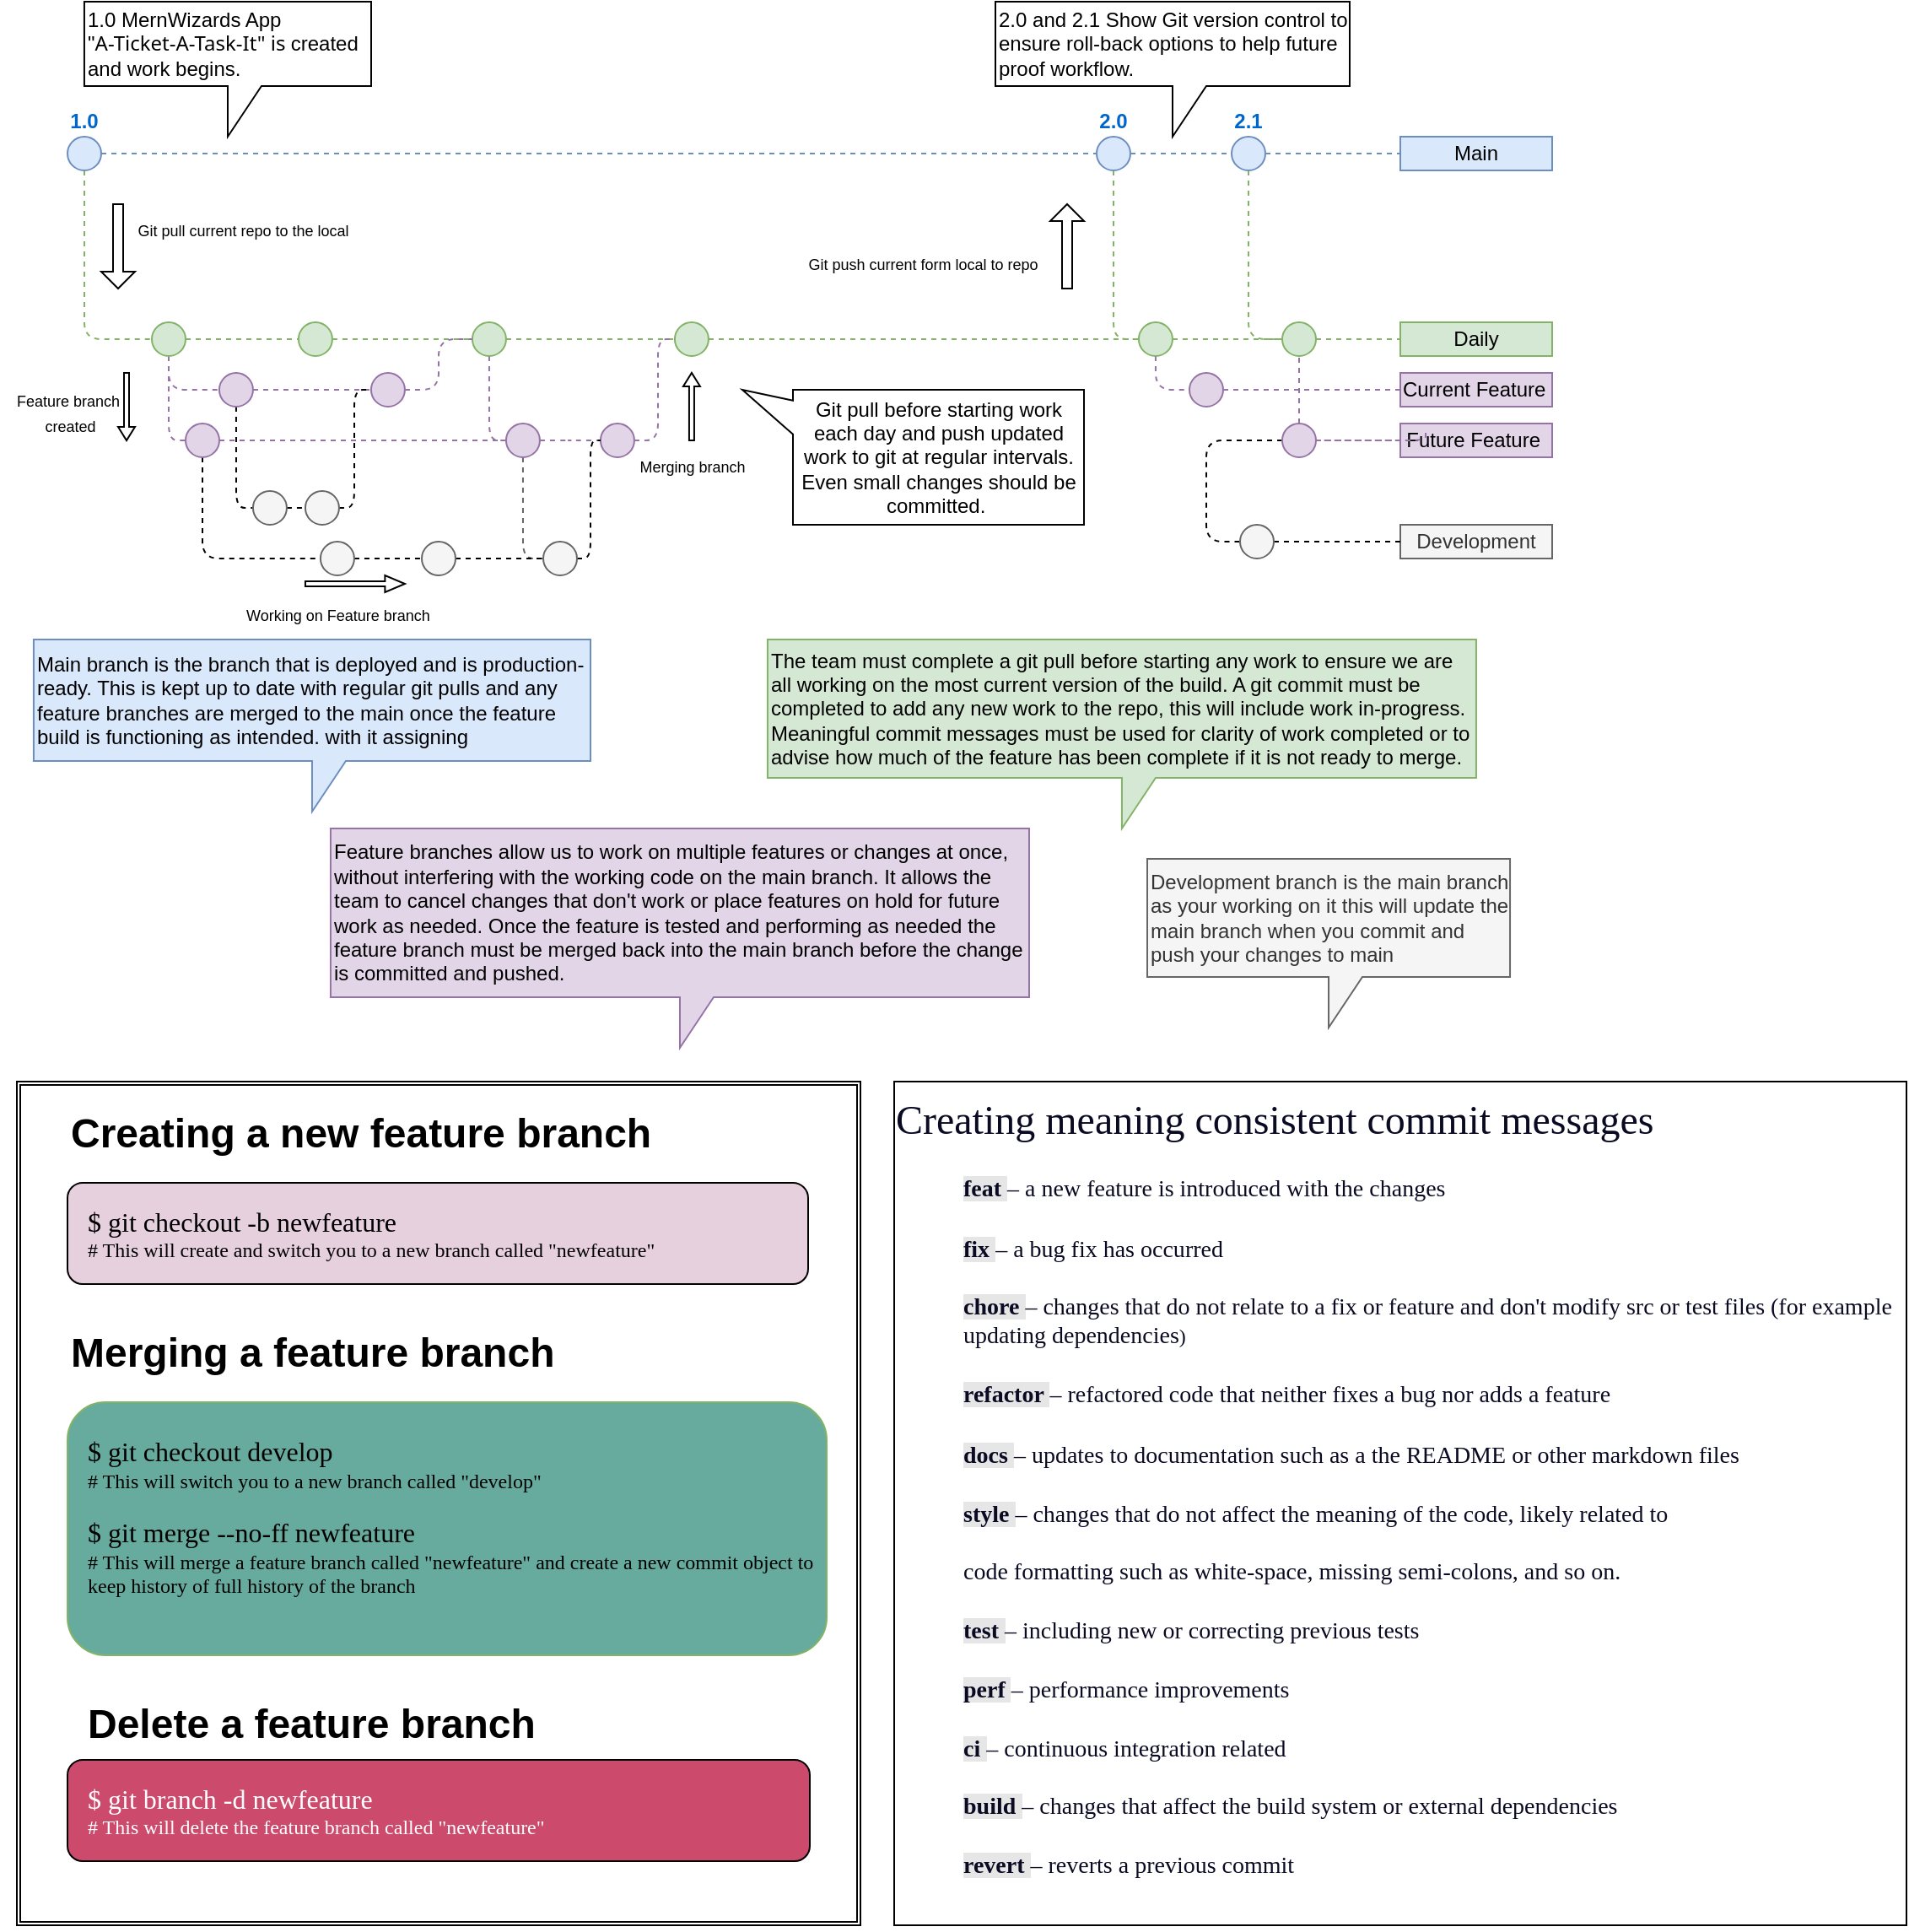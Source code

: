 <mxfile version="26.0.14">
  <diagram id="yPxyJZ8AM_hMuL3Unpa9" name="gitflow">
    <mxGraphModel dx="2493" dy="1365" grid="1" gridSize="10" guides="1" tooltips="1" connect="1" arrows="1" fold="1" page="0" pageScale="1" pageWidth="850" pageHeight="1100" math="0" shadow="0">
      <root>
        <mxCell id="0" />
        <mxCell id="1" parent="0" />
        <mxCell id="3" value="" style="endArrow=none;dashed=1;html=1;fillColor=#dae8fc;strokeColor=#6c8ebf;" parent="1" source="12" target="7" edge="1">
          <mxGeometry width="50" height="50" relative="1" as="geometry">
            <mxPoint x="40" y="70" as="sourcePoint" />
            <mxPoint x="720" y="70" as="targetPoint" />
          </mxGeometry>
        </mxCell>
        <mxCell id="22" style="edgeStyle=orthogonalEdgeStyle;rounded=1;orthogonalLoop=1;jettySize=auto;html=1;dashed=1;endArrow=none;endFill=0;fillColor=#d5e8d4;strokeColor=#82b366;" parent="1" source="4" target="21" edge="1">
          <mxGeometry relative="1" as="geometry">
            <Array as="points">
              <mxPoint x="40" y="180" />
            </Array>
          </mxGeometry>
        </mxCell>
        <mxCell id="4" value="1.0" style="ellipse;whiteSpace=wrap;html=1;aspect=fixed;fillColor=#dae8fc;strokeColor=#6c8ebf;fontStyle=1;labelPosition=center;verticalLabelPosition=top;align=center;verticalAlign=bottom;fontColor=#0066CC;" parent="1" vertex="1">
          <mxGeometry x="30" y="60" width="20" height="20" as="geometry" />
        </mxCell>
        <mxCell id="7" value="Main" style="text;html=1;strokeColor=#6c8ebf;fillColor=#dae8fc;align=center;verticalAlign=middle;whiteSpace=wrap;rounded=0;" parent="1" vertex="1">
          <mxGeometry x="820" y="60" width="90" height="20" as="geometry" />
        </mxCell>
        <mxCell id="93" style="edgeStyle=orthogonalEdgeStyle;rounded=1;orthogonalLoop=1;jettySize=auto;html=1;dashed=1;endArrow=none;endFill=0;fontSize=12;fontColor=#FFB570;fillColor=#d5e8d4;strokeColor=#82b366;entryX=0;entryY=0.5;entryDx=0;entryDy=0;exitX=0.5;exitY=1;exitDx=0;exitDy=0;" parent="1" source="12" target="78" edge="1">
          <mxGeometry relative="1" as="geometry">
            <Array as="points">
              <mxPoint x="730" y="180" />
            </Array>
          </mxGeometry>
        </mxCell>
        <mxCell id="12" value="2.1" style="ellipse;whiteSpace=wrap;html=1;aspect=fixed;fillColor=#dae8fc;strokeColor=#6c8ebf;fontStyle=1;labelPosition=center;verticalLabelPosition=top;align=center;verticalAlign=bottom;fontColor=#0066CC;" parent="1" vertex="1">
          <mxGeometry x="720" y="60" width="20" height="20" as="geometry" />
        </mxCell>
        <mxCell id="13" value="" style="endArrow=none;dashed=1;html=1;fillColor=#dae8fc;strokeColor=#6c8ebf;" parent="1" source="6" target="12" edge="1">
          <mxGeometry width="50" height="50" relative="1" as="geometry">
            <mxPoint x="50" y="70" as="sourcePoint" />
            <mxPoint x="700" y="70" as="targetPoint" />
          </mxGeometry>
        </mxCell>
        <mxCell id="23" style="edgeStyle=orthogonalEdgeStyle;rounded=1;orthogonalLoop=1;jettySize=auto;html=1;dashed=1;endArrow=none;endFill=0;fillColor=#d5e8d4;strokeColor=#82b366;" parent="1" source="78" target="24" edge="1">
          <mxGeometry relative="1" as="geometry">
            <mxPoint x="700" y="180" as="targetPoint" />
          </mxGeometry>
        </mxCell>
        <mxCell id="73" style="edgeStyle=orthogonalEdgeStyle;rounded=1;orthogonalLoop=1;jettySize=auto;html=1;dashed=1;endArrow=none;endFill=0;fontSize=10;fontColor=#FFB570;fillColor=#e1d5e7;strokeColor=#9673a6;" parent="1" source="21" target="51" edge="1">
          <mxGeometry relative="1" as="geometry">
            <Array as="points">
              <mxPoint x="90" y="190" />
            </Array>
          </mxGeometry>
        </mxCell>
        <mxCell id="172" style="edgeStyle=orthogonalEdgeStyle;rounded=1;orthogonalLoop=1;jettySize=auto;html=1;dashed=1;endArrow=none;endFill=0;fontSize=12;fontColor=#FFB570;fillColor=#e1d5e7;strokeColor=#9673a6;" parent="1" source="21" target="63" edge="1">
          <mxGeometry relative="1" as="geometry">
            <Array as="points">
              <mxPoint x="90" y="240" />
            </Array>
          </mxGeometry>
        </mxCell>
        <mxCell id="21" value="" style="ellipse;whiteSpace=wrap;html=1;aspect=fixed;fillColor=#d5e8d4;strokeColor=#82b366;" parent="1" vertex="1">
          <mxGeometry x="80" y="170" width="20" height="20" as="geometry" />
        </mxCell>
        <mxCell id="24" value="Daily" style="text;html=1;strokeColor=#82b366;fillColor=#d5e8d4;align=center;verticalAlign=middle;whiteSpace=wrap;rounded=0;" parent="1" vertex="1">
          <mxGeometry x="820" y="170" width="90" height="20" as="geometry" />
        </mxCell>
        <mxCell id="25" value="" style="ellipse;whiteSpace=wrap;html=1;aspect=fixed;fillColor=#d5e8d4;strokeColor=#82b366;" parent="1" vertex="1">
          <mxGeometry x="166.97" y="170" width="20" height="20" as="geometry" />
        </mxCell>
        <mxCell id="26" style="edgeStyle=orthogonalEdgeStyle;rounded=1;orthogonalLoop=1;jettySize=auto;html=1;dashed=1;endArrow=none;endFill=0;fillColor=#d5e8d4;strokeColor=#82b366;" parent="1" source="21" target="25" edge="1">
          <mxGeometry relative="1" as="geometry">
            <mxPoint x="680" y="180" as="targetPoint" />
            <mxPoint x="110" y="180" as="sourcePoint" />
          </mxGeometry>
        </mxCell>
        <mxCell id="114" style="edgeStyle=orthogonalEdgeStyle;rounded=1;orthogonalLoop=1;jettySize=auto;html=1;dashed=1;endArrow=none;endFill=0;fontSize=12;fontColor=#FFB570;fillColor=#e1d5e7;strokeColor=#9673a6;entryX=0;entryY=0.5;entryDx=0;entryDy=0;" parent="1" source="27" target="65" edge="1">
          <mxGeometry relative="1" as="geometry">
            <Array as="points">
              <mxPoint x="280" y="240" />
            </Array>
          </mxGeometry>
        </mxCell>
        <mxCell id="27" value="" style="ellipse;whiteSpace=wrap;html=1;aspect=fixed;fillColor=#d5e8d4;strokeColor=#82b366;" parent="1" vertex="1">
          <mxGeometry x="269.97" y="170" width="20" height="20" as="geometry" />
        </mxCell>
        <mxCell id="28" style="edgeStyle=orthogonalEdgeStyle;rounded=1;orthogonalLoop=1;jettySize=auto;html=1;dashed=1;endArrow=none;endFill=0;fillColor=#d5e8d4;strokeColor=#82b366;" parent="1" source="25" target="27" edge="1">
          <mxGeometry relative="1" as="geometry">
            <mxPoint x="680" y="180" as="targetPoint" />
            <mxPoint x="240" y="180" as="sourcePoint" />
          </mxGeometry>
        </mxCell>
        <mxCell id="29" value="" style="ellipse;whiteSpace=wrap;html=1;aspect=fixed;fillColor=#d5e8d4;strokeColor=#82b366;" parent="1" vertex="1">
          <mxGeometry x="389.97" y="170" width="20" height="20" as="geometry" />
        </mxCell>
        <mxCell id="30" style="edgeStyle=orthogonalEdgeStyle;rounded=1;orthogonalLoop=1;jettySize=auto;html=1;dashed=1;endArrow=none;endFill=0;fillColor=#d5e8d4;strokeColor=#82b366;" parent="1" source="27" target="29" edge="1">
          <mxGeometry relative="1" as="geometry">
            <mxPoint x="680" y="180" as="targetPoint" />
            <mxPoint x="370" y="180" as="sourcePoint" />
          </mxGeometry>
        </mxCell>
        <mxCell id="177" style="edgeStyle=orthogonalEdgeStyle;rounded=1;orthogonalLoop=1;jettySize=auto;html=1;entryX=0;entryY=0.5;entryDx=0;entryDy=0;dashed=1;fillColor=#d5e8d4;strokeColor=#82b366;endArrow=none;endFill=0;" parent="1" source="6" target="92" edge="1">
          <mxGeometry relative="1" as="geometry">
            <Array as="points">
              <mxPoint x="650" y="180" />
            </Array>
          </mxGeometry>
        </mxCell>
        <mxCell id="6" value="2.0" style="ellipse;whiteSpace=wrap;html=1;aspect=fixed;fillColor=#dae8fc;strokeColor=#6c8ebf;fontStyle=1;labelPosition=center;verticalLabelPosition=top;align=center;verticalAlign=bottom;fontColor=#0066CC;" parent="1" vertex="1">
          <mxGeometry x="640" y="60" width="20" height="20" as="geometry" />
        </mxCell>
        <mxCell id="35" value="" style="endArrow=none;dashed=1;html=1;fillColor=#dae8fc;strokeColor=#6c8ebf;" parent="1" source="4" target="6" edge="1">
          <mxGeometry width="50" height="50" relative="1" as="geometry">
            <mxPoint x="50.0" y="70" as="sourcePoint" />
            <mxPoint x="690" y="70" as="targetPoint" />
            <Array as="points" />
          </mxGeometry>
        </mxCell>
        <mxCell id="74" style="edgeStyle=orthogonalEdgeStyle;rounded=1;orthogonalLoop=1;jettySize=auto;html=1;dashed=1;endArrow=none;endFill=0;fontSize=10;fontColor=#FFB570;fillColor=#e1d5e7;strokeColor=#9673a6;" parent="1" source="51" target="52" edge="1">
          <mxGeometry relative="1" as="geometry" />
        </mxCell>
        <mxCell id="147" style="edgeStyle=orthogonalEdgeStyle;rounded=1;orthogonalLoop=1;jettySize=auto;html=1;dashed=1;endArrow=none;endFill=0;fontSize=12;fontColor=#FFB570;jumpStyle=arc;jumpSize=6;" parent="1" source="51" target="69" edge="1">
          <mxGeometry relative="1" as="geometry">
            <Array as="points">
              <mxPoint x="130" y="280" />
            </Array>
          </mxGeometry>
        </mxCell>
        <mxCell id="76" style="edgeStyle=orthogonalEdgeStyle;rounded=1;orthogonalLoop=1;jettySize=auto;html=1;dashed=1;endArrow=none;endFill=0;fontSize=10;fontColor=#FFB570;fillColor=#e1d5e7;strokeColor=#9673a6;entryX=0;entryY=0.5;entryDx=0;entryDy=0;" parent="1" source="52" target="27" edge="1">
          <mxGeometry relative="1" as="geometry">
            <Array as="points">
              <mxPoint x="250" y="210" />
              <mxPoint x="250" y="180" />
            </Array>
          </mxGeometry>
        </mxCell>
        <mxCell id="52" value="" style="ellipse;whiteSpace=wrap;html=1;aspect=fixed;fontSize=10;fillColor=#e1d5e7;strokeColor=#9673a6;" parent="1" vertex="1">
          <mxGeometry x="209.97" y="200" width="20" height="20" as="geometry" />
        </mxCell>
        <mxCell id="152" style="edgeStyle=orthogonalEdgeStyle;rounded=1;orthogonalLoop=1;jettySize=auto;html=1;dashed=1;endArrow=none;endFill=0;fontSize=12;fontColor=#FFB570;" parent="1" source="63" target="89" edge="1">
          <mxGeometry relative="1" as="geometry">
            <Array as="points">
              <mxPoint x="110" y="310" />
            </Array>
          </mxGeometry>
        </mxCell>
        <mxCell id="63" value="" style="ellipse;whiteSpace=wrap;html=1;aspect=fixed;fontSize=10;fillColor=#e1d5e7;strokeColor=#9673a6;" parent="1" vertex="1">
          <mxGeometry x="100" y="230" width="20" height="20" as="geometry" />
        </mxCell>
        <mxCell id="99" style="edgeStyle=orthogonalEdgeStyle;rounded=1;orthogonalLoop=1;jettySize=auto;html=1;dashed=1;endArrow=none;endFill=0;fontSize=12;fontColor=#FFB570;fillColor=#e1d5e7;strokeColor=#9673a6;" parent="1" source="65" target="71" edge="1">
          <mxGeometry relative="1" as="geometry" />
        </mxCell>
        <mxCell id="156" style="edgeStyle=orthogonalEdgeStyle;rounded=1;orthogonalLoop=1;jettySize=auto;html=1;dashed=1;endArrow=none;endFill=0;fontSize=12;fontColor=#FFB570;fillColor=#f5f5f5;strokeColor=#666666;" parent="1" source="65" target="91" edge="1">
          <mxGeometry relative="1" as="geometry">
            <Array as="points">
              <mxPoint x="300" y="310" />
            </Array>
          </mxGeometry>
        </mxCell>
        <mxCell id="65" value="" style="ellipse;whiteSpace=wrap;html=1;aspect=fixed;fontSize=10;fillColor=#e1d5e7;strokeColor=#9673a6;" parent="1" vertex="1">
          <mxGeometry x="289.97" y="230" width="20" height="20" as="geometry" />
        </mxCell>
        <mxCell id="118" style="edgeStyle=orthogonalEdgeStyle;rounded=1;orthogonalLoop=1;jettySize=auto;html=1;exitX=1;exitY=0.5;exitDx=0;exitDy=0;entryX=0;entryY=0.5;entryDx=0;entryDy=0;dashed=1;endArrow=none;endFill=0;fontSize=12;fontColor=#FFB570;" parent="1" source="69" target="88" edge="1">
          <mxGeometry relative="1" as="geometry" />
        </mxCell>
        <mxCell id="69" value="" style="ellipse;whiteSpace=wrap;html=1;aspect=fixed;fontSize=10;fontColor=#333333;fillColor=#f5f5f5;strokeColor=#666666;" parent="1" vertex="1">
          <mxGeometry x="139.97" y="270" width="20" height="20" as="geometry" />
        </mxCell>
        <mxCell id="100" style="edgeStyle=orthogonalEdgeStyle;rounded=1;orthogonalLoop=1;jettySize=auto;html=1;dashed=1;endArrow=none;endFill=0;fontSize=12;fontColor=#FFB570;fillColor=#e1d5e7;strokeColor=#9673a6;entryX=0;entryY=0.5;entryDx=0;entryDy=0;" parent="1" source="71" target="29" edge="1">
          <mxGeometry relative="1" as="geometry">
            <mxPoint x="400" y="190" as="targetPoint" />
            <Array as="points">
              <mxPoint x="380" y="240" />
              <mxPoint x="380" y="180" />
            </Array>
          </mxGeometry>
        </mxCell>
        <mxCell id="71" value="" style="ellipse;whiteSpace=wrap;html=1;aspect=fixed;fontSize=10;fillColor=#e1d5e7;strokeColor=#9673a6;" parent="1" vertex="1">
          <mxGeometry x="345.97" y="230" width="20" height="20" as="geometry" />
        </mxCell>
        <mxCell id="82" style="edgeStyle=orthogonalEdgeStyle;rounded=1;orthogonalLoop=1;jettySize=auto;html=1;dashed=1;endArrow=none;endFill=0;fillColor=#d5e8d4;strokeColor=#82b366;" parent="1" source="29" target="92" edge="1">
          <mxGeometry relative="1" as="geometry">
            <mxPoint x="500" y="160" as="targetPoint" />
            <mxPoint x="460" y="160" as="sourcePoint" />
          </mxGeometry>
        </mxCell>
        <mxCell id="85" value="Current Feature&amp;nbsp;" style="text;html=1;strokeColor=#9673a6;fillColor=#e1d5e7;align=center;verticalAlign=middle;rounded=0;" parent="1" vertex="1">
          <mxGeometry x="820" y="200" width="90" height="20" as="geometry" />
        </mxCell>
        <mxCell id="86" value="Future Feature&amp;nbsp;" style="text;html=1;strokeColor=#9673a6;fillColor=#e1d5e7;align=center;verticalAlign=middle;whiteSpace=wrap;rounded=0;" parent="1" vertex="1">
          <mxGeometry x="820" y="230" width="90" height="20" as="geometry" />
        </mxCell>
        <mxCell id="151" style="edgeStyle=orthogonalEdgeStyle;rounded=1;orthogonalLoop=1;jettySize=auto;html=1;dashed=1;endArrow=none;endFill=0;fontSize=12;fontColor=#FFB570;jumpStyle=arc;entryX=0;entryY=0.5;entryDx=0;entryDy=0;" parent="1" source="88" target="52" edge="1">
          <mxGeometry relative="1" as="geometry">
            <Array as="points">
              <mxPoint x="200" y="280" />
              <mxPoint x="200" y="210" />
            </Array>
          </mxGeometry>
        </mxCell>
        <mxCell id="88" value="" style="ellipse;whiteSpace=wrap;html=1;aspect=fixed;fontSize=10;fontColor=#333333;fillColor=#f5f5f5;strokeColor=#666666;" parent="1" vertex="1">
          <mxGeometry x="170.97" y="270" width="20" height="20" as="geometry" />
        </mxCell>
        <mxCell id="153" style="edgeStyle=orthogonalEdgeStyle;rounded=1;orthogonalLoop=1;jettySize=auto;html=1;dashed=1;endArrow=none;endFill=0;fontSize=12;fontColor=#FFB570;" parent="1" source="89" target="90" edge="1">
          <mxGeometry relative="1" as="geometry" />
        </mxCell>
        <mxCell id="89" value="" style="ellipse;whiteSpace=wrap;html=1;aspect=fixed;fontSize=10;fontColor=#333333;fillColor=#f5f5f5;strokeColor=#666666;" parent="1" vertex="1">
          <mxGeometry x="179.97" y="300" width="20" height="20" as="geometry" />
        </mxCell>
        <mxCell id="154" style="edgeStyle=orthogonalEdgeStyle;rounded=1;orthogonalLoop=1;jettySize=auto;html=1;dashed=1;endArrow=none;endFill=0;fontSize=12;fontColor=#FFB570;" parent="1" source="90" target="91" edge="1">
          <mxGeometry relative="1" as="geometry" />
        </mxCell>
        <mxCell id="90" value="" style="ellipse;whiteSpace=wrap;html=1;aspect=fixed;fontSize=10;fontColor=#333333;fillColor=#f5f5f5;strokeColor=#666666;" parent="1" vertex="1">
          <mxGeometry x="240.0" y="300" width="20" height="20" as="geometry" />
        </mxCell>
        <mxCell id="157" style="edgeStyle=orthogonalEdgeStyle;rounded=1;orthogonalLoop=1;jettySize=auto;html=1;dashed=1;endArrow=none;endFill=0;fontSize=12;fontColor=#FFB570;entryX=0;entryY=0.5;entryDx=0;entryDy=0;" parent="1" source="91" target="71" edge="1">
          <mxGeometry relative="1" as="geometry">
            <Array as="points">
              <mxPoint x="340" y="310" />
              <mxPoint x="340" y="240" />
            </Array>
          </mxGeometry>
        </mxCell>
        <mxCell id="91" value="" style="ellipse;whiteSpace=wrap;html=1;aspect=fixed;fontSize=10;fontColor=#333333;fillColor=#f5f5f5;strokeColor=#666666;" parent="1" vertex="1">
          <mxGeometry x="312" y="300" width="20" height="20" as="geometry" />
        </mxCell>
        <mxCell id="102" value="Development" style="text;html=1;strokeColor=#666666;fillColor=#f5f5f5;align=center;verticalAlign=middle;whiteSpace=wrap;rounded=0;fontColor=#333333;" parent="1" vertex="1">
          <mxGeometry x="820" y="290" width="90" height="20" as="geometry" />
        </mxCell>
        <mxCell id="166" style="edgeStyle=orthogonalEdgeStyle;rounded=1;orthogonalLoop=1;jettySize=auto;html=1;dashed=1;endArrow=none;endFill=0;fontSize=12;fontColor=#FFB570;fillColor=#e1d5e7;strokeColor=#9673a6;" parent="1" source="92" target="165" edge="1">
          <mxGeometry relative="1" as="geometry">
            <Array as="points">
              <mxPoint x="675" y="210" />
            </Array>
          </mxGeometry>
        </mxCell>
        <mxCell id="169" style="edgeStyle=orthogonalEdgeStyle;rounded=1;orthogonalLoop=1;jettySize=auto;html=1;dashed=1;endArrow=none;endFill=0;fontSize=12;fontColor=#FFB570;fillColor=#e1d5e7;strokeColor=#9673a6;" parent="1" edge="1">
          <mxGeometry relative="1" as="geometry">
            <Array as="points">
              <mxPoint x="760" y="240" />
              <mxPoint x="835" y="240" />
            </Array>
            <mxPoint x="760.0" y="185" as="sourcePoint" />
            <mxPoint x="835.03" y="235" as="targetPoint" />
          </mxGeometry>
        </mxCell>
        <mxCell id="92" value="" style="ellipse;whiteSpace=wrap;html=1;aspect=fixed;fontSize=10;fillColor=#d5e8d4;strokeColor=#82b366;" parent="1" vertex="1">
          <mxGeometry x="664.97" y="170" width="20" height="20" as="geometry" />
        </mxCell>
        <mxCell id="116" style="edgeStyle=orthogonalEdgeStyle;rounded=1;orthogonalLoop=1;jettySize=auto;html=1;dashed=1;endArrow=none;endFill=0;fontSize=12;fontColor=#FFB570;fillColor=#e1d5e7;strokeColor=#9673a6;" parent="1" source="63" target="65" edge="1">
          <mxGeometry relative="1" as="geometry">
            <mxPoint x="159.97" y="260" as="sourcePoint" />
            <mxPoint x="209.97" y="260" as="targetPoint" />
          </mxGeometry>
        </mxCell>
        <mxCell id="78" value="" style="ellipse;whiteSpace=wrap;html=1;aspect=fixed;fontSize=12;fillColor=#d5e8d4;strokeColor=#82b366;" parent="1" vertex="1">
          <mxGeometry x="750" y="170" width="20" height="20" as="geometry" />
        </mxCell>
        <mxCell id="146" style="edgeStyle=orthogonalEdgeStyle;rounded=1;orthogonalLoop=1;jettySize=auto;html=1;dashed=1;endArrow=none;endFill=0;fillColor=#d5e8d4;strokeColor=#82b366;" parent="1" source="92" target="78" edge="1">
          <mxGeometry relative="1" as="geometry">
            <mxPoint x="760" y="160" as="targetPoint" />
            <mxPoint x="670" y="160" as="sourcePoint" />
            <Array as="points" />
          </mxGeometry>
        </mxCell>
        <mxCell id="167" style="edgeStyle=orthogonalEdgeStyle;rounded=1;orthogonalLoop=1;jettySize=auto;html=1;dashed=1;endArrow=none;endFill=0;fontSize=12;fontColor=#FFB570;fillColor=#e1d5e7;strokeColor=#9673a6;" parent="1" source="165" target="85" edge="1">
          <mxGeometry relative="1" as="geometry" />
        </mxCell>
        <mxCell id="165" value="" style="ellipse;whiteSpace=wrap;html=1;aspect=fixed;fontSize=12;fillColor=#e1d5e7;strokeColor=#9673a6;" parent="1" vertex="1">
          <mxGeometry x="695" y="200" width="20" height="20" as="geometry" />
        </mxCell>
        <mxCell id="170" style="edgeStyle=orthogonalEdgeStyle;rounded=1;orthogonalLoop=1;jettySize=auto;html=1;dashed=1;endArrow=none;endFill=0;fontSize=12;fontColor=#FFB570;fillColor=#e1d5e7;strokeColor=#9673a6;" parent="1" source="168" target="86" edge="1">
          <mxGeometry relative="1" as="geometry" />
        </mxCell>
        <mxCell id="174" style="edgeStyle=orthogonalEdgeStyle;rounded=1;orthogonalLoop=1;jettySize=auto;html=1;endArrow=none;endFill=0;dashed=1;" parent="1" source="168" target="173" edge="1">
          <mxGeometry relative="1" as="geometry">
            <Array as="points">
              <mxPoint x="705" y="300" />
            </Array>
          </mxGeometry>
        </mxCell>
        <mxCell id="168" value="" style="ellipse;whiteSpace=wrap;html=1;aspect=fixed;fontSize=12;fillColor=#e1d5e7;strokeColor=#9673a6;" parent="1" vertex="1">
          <mxGeometry x="750" y="230" width="20" height="20" as="geometry" />
        </mxCell>
        <mxCell id="51" value="" style="ellipse;whiteSpace=wrap;html=1;aspect=fixed;fontSize=10;fillColor=#e1d5e7;strokeColor=#9673a6;" parent="1" vertex="1">
          <mxGeometry x="119.97" y="200" width="20" height="20" as="geometry" />
        </mxCell>
        <mxCell id="175" style="edgeStyle=orthogonalEdgeStyle;rounded=1;orthogonalLoop=1;jettySize=auto;html=1;dashed=1;endArrow=none;endFill=0;" parent="1" source="173" target="102" edge="1">
          <mxGeometry relative="1" as="geometry" />
        </mxCell>
        <mxCell id="173" value="" style="ellipse;whiteSpace=wrap;html=1;aspect=fixed;fontSize=10;fontColor=#333333;fillColor=#f5f5f5;strokeColor=#666666;" parent="1" vertex="1">
          <mxGeometry x="725" y="290" width="20" height="20" as="geometry" />
        </mxCell>
        <mxCell id="HYkzzXsn--JDrpV8zATS-177" value="Main branch is the branch that is deployed and is production-ready. This is kept up to date with regular git pulls and any feature branches are merged to the main once the feature build is functioning as intended. with it assigning&amp;nbsp;" style="shape=callout;whiteSpace=wrap;html=1;perimeter=calloutPerimeter;fillColor=#dae8fc;strokeColor=#6c8ebf;align=left;" parent="1" vertex="1">
          <mxGeometry x="9.97" y="358" width="330.03" height="102" as="geometry" />
        </mxCell>
        <mxCell id="HYkzzXsn--JDrpV8zATS-178" value="Development branch is the main branch as your working on it this will update the main branch when you commit and push your changes to main" style="shape=callout;whiteSpace=wrap;html=1;perimeter=calloutPerimeter;fillColor=#f5f5f5;fontColor=#333333;strokeColor=#666666;align=left;" parent="1" vertex="1">
          <mxGeometry x="670" y="488" width="215.03" height="100" as="geometry" />
        </mxCell>
        <mxCell id="HYkzzXsn--JDrpV8zATS-179" value="Feature branches allow us to work on multiple features or changes at once, without interfering with the working code on the main branch. It allows the team to cancel changes that don&#39;t work or place features on hold for future work as needed. Once the feature is tested and performing as needed the feature branch must be merged back into the main branch before the change is committed and pushed.&amp;nbsp; &amp;nbsp;" style="shape=callout;whiteSpace=wrap;html=1;perimeter=calloutPerimeter;fillColor=#e1d5e7;strokeColor=#9673a6;align=left;" parent="1" vertex="1">
          <mxGeometry x="185.97" y="470" width="414.03" height="130" as="geometry" />
        </mxCell>
        <mxCell id="HYkzzXsn--JDrpV8zATS-180" value="The team must complete a git pull before starting any work to ensure we are all working on the most current version of the build. A git commit must be completed to add any new work to the repo, this will include work in-progress. Meaningful commit messages must be used for clarity of work completed or to advise how much of the feature has been complete if it is not ready to merge.&amp;nbsp;" style="shape=callout;whiteSpace=wrap;html=1;perimeter=calloutPerimeter;fillColor=#d5e8d4;strokeColor=#82b366;align=left;" parent="1" vertex="1">
          <mxGeometry x="444.97" y="358" width="420" height="112" as="geometry" />
        </mxCell>
        <mxCell id="HYkzzXsn--JDrpV8zATS-184" value="&lt;font style=&quot;color: rgb(0, 0, 0);&quot;&gt;1.0 MernWizards App&lt;/font&gt;&lt;div&gt;&lt;font style=&quot;color: rgb(0, 0, 0);&quot;&gt;&lt;font style=&quot;&quot;&gt;&quot;&lt;span style=&quot;white-space-collapse: break-spaces; margin: 0px; padding: 0px; border: 0px; font-family: &amp;quot;gg sans&amp;quot;, &amp;quot;Noto Sans&amp;quot;, &amp;quot;Helvetica Neue&amp;quot;, Helvetica, Arial, sans-serif; vertical-align: baseline; outline: 0px;&quot;&gt;A&lt;/span&gt;&lt;span style=&quot;white-space-collapse: break-spaces; margin: 0px; padding: 0px; border: 0px; font-family: &amp;quot;gg sans&amp;quot;, &amp;quot;Noto Sans&amp;quot;, &amp;quot;Helvetica Neue&amp;quot;, Helvetica, Arial, sans-serif; vertical-align: baseline; outline: 0px;&quot;&gt;-Ticket&lt;/span&gt;&lt;span style=&quot;white-space-collapse: break-spaces; margin: 0px; padding: 0px; border: 0px; font-family: &amp;quot;gg sans&amp;quot;, &amp;quot;Noto Sans&amp;quot;, &amp;quot;Helvetica Neue&amp;quot;, Helvetica, Arial, sans-serif; vertical-align: baseline; outline: 0px;&quot;&gt;-A&lt;/span&gt;&lt;span style=&quot;white-space-collapse: break-spaces; margin: 0px; padding: 0px; border: 0px; font-family: &amp;quot;gg sans&amp;quot;, &amp;quot;Noto Sans&amp;quot;, &amp;quot;Helvetica Neue&amp;quot;, Helvetica, Arial, sans-serif; vertical-align: baseline; outline: 0px;&quot;&gt;-Task&lt;/span&gt;&lt;span style=&quot;white-space-collapse: break-spaces; margin: 0px; padding: 0px; border: 0px; font-family: &amp;quot;gg sans&amp;quot;, &amp;quot;Noto Sans&amp;quot;, &amp;quot;Helvetica Neue&amp;quot;, Helvetica, Arial, sans-serif; vertical-align: baseline; outline: 0px;&quot;&gt;-It&quot; is &lt;/span&gt;&lt;/font&gt;&lt;span style=&quot;background-color: transparent;&quot;&gt;created and work begins.&lt;/span&gt;&lt;/font&gt;&lt;/div&gt;" style="shape=callout;whiteSpace=wrap;html=1;perimeter=calloutPerimeter;align=left;" parent="1" vertex="1">
          <mxGeometry x="39.97" y="-20" width="170.03" height="80" as="geometry" />
        </mxCell>
        <mxCell id="HYkzzXsn--JDrpV8zATS-185" value="Git pull before starting work each day and push updated work to git at regular intervals. Even small changes should be committed.&amp;nbsp;" style="shape=callout;whiteSpace=wrap;html=1;perimeter=calloutPerimeter;size=30;position=0.08;position2=0;direction=south;" parent="1" vertex="1">
          <mxGeometry x="430" y="210" width="202.5" height="80" as="geometry" />
        </mxCell>
        <mxCell id="HYkzzXsn--JDrpV8zATS-186" value="2.0 and 2.1 Show Git version control to ensure roll-back options to help future proof workflow.&amp;nbsp;" style="shape=callout;whiteSpace=wrap;html=1;perimeter=calloutPerimeter;align=left;" parent="1" vertex="1">
          <mxGeometry x="580" y="-20" width="210" height="80" as="geometry" />
        </mxCell>
        <mxCell id="HYkzzXsn--JDrpV8zATS-187" value="" style="shape=singleArrow;direction=south;whiteSpace=wrap;html=1;" parent="1" vertex="1">
          <mxGeometry x="50" y="100" width="20" height="50" as="geometry" />
        </mxCell>
        <mxCell id="HYkzzXsn--JDrpV8zATS-188" value="&lt;font style=&quot;font-size: 9px;&quot;&gt;Git pull current repo to the local&amp;nbsp;&lt;/font&gt;" style="text;html=1;align=center;verticalAlign=middle;resizable=0;points=[];autosize=1;strokeColor=none;fillColor=none;" parent="1" vertex="1">
          <mxGeometry x="59.97" y="100" width="150" height="30" as="geometry" />
        </mxCell>
        <mxCell id="HYkzzXsn--JDrpV8zATS-189" value="" style="shape=singleArrow;direction=south;whiteSpace=wrap;html=1;" parent="1" vertex="1">
          <mxGeometry x="60" y="200" width="10" height="40" as="geometry" />
        </mxCell>
        <mxCell id="HYkzzXsn--JDrpV8zATS-190" value="&lt;font style=&quot;font-size: 9px;&quot;&gt;Feature branch&lt;br&gt;&amp;nbsp;created&lt;/font&gt;" style="text;html=1;align=center;verticalAlign=middle;resizable=0;points=[];autosize=1;strokeColor=none;fillColor=none;" parent="1" vertex="1">
          <mxGeometry x="-10" y="203" width="80" height="40" as="geometry" />
        </mxCell>
        <mxCell id="HYkzzXsn--JDrpV8zATS-192" value="" style="shape=singleArrow;whiteSpace=wrap;html=1;" parent="1" vertex="1">
          <mxGeometry x="170.97" y="320" width="59.03" height="10" as="geometry" />
        </mxCell>
        <mxCell id="HYkzzXsn--JDrpV8zATS-193" value="&lt;font style=&quot;font-size: 9px;&quot;&gt;Working on Feature branch&lt;/font&gt;" style="text;html=1;align=center;verticalAlign=middle;resizable=0;points=[];autosize=1;strokeColor=none;fillColor=none;" parent="1" vertex="1">
          <mxGeometry x="125" y="328" width="130" height="30" as="geometry" />
        </mxCell>
        <mxCell id="HYkzzXsn--JDrpV8zATS-194" value="" style="shape=singleArrow;direction=north;whiteSpace=wrap;html=1;" parent="1" vertex="1">
          <mxGeometry x="394.97" y="200" width="10" height="40" as="geometry" />
        </mxCell>
        <mxCell id="HYkzzXsn--JDrpV8zATS-195" value="&lt;font style=&quot;font-size: 9px;&quot;&gt;Merging branch&lt;/font&gt;" style="text;html=1;align=center;verticalAlign=middle;resizable=0;points=[];autosize=1;strokeColor=none;fillColor=none;" parent="1" vertex="1">
          <mxGeometry x="354.97" y="240" width="90" height="30" as="geometry" />
        </mxCell>
        <mxCell id="HYkzzXsn--JDrpV8zATS-196" value="" style="shape=singleArrow;direction=north;whiteSpace=wrap;html=1;" parent="1" vertex="1">
          <mxGeometry x="612.5" y="100" width="20" height="50" as="geometry" />
        </mxCell>
        <mxCell id="HYkzzXsn--JDrpV8zATS-197" value="&lt;font style=&quot;font-size: 9px;&quot;&gt;Git push current form local to repo&amp;nbsp;&lt;/font&gt;" style="text;html=1;align=center;verticalAlign=middle;resizable=0;points=[];autosize=1;strokeColor=none;fillColor=none;" parent="1" vertex="1">
          <mxGeometry x="457.5" y="120" width="160" height="30" as="geometry" />
        </mxCell>
        <mxCell id="HYkzzXsn--JDrpV8zATS-199" value="&lt;span style=&quot;color: rgba(0, 0, 0, 0); font-family: monospace; font-size: 0px; text-align: start; text-wrap-mode: nowrap;&quot;&gt;%3CmxGraphModel%3E%3Croot%3E%3CmxCell%20id%3D%220%22%2F%3E%3CmxCell%20id%3D%221%22%20parent%3D%220%22%2F%3E%3CmxCell%20id%3D%222%22%20value%3D%22%26lt%3Bh1%20style%3D%26quot%3Bmargin-top%3A%200px%3B%26quot%3B%26gt%3BCreating%20a%20new%20feature%20branch%26lt%3B%2Fh1%26gt%3B%26lt%3Bp%26gt%3B%26lt%3Bbr%26gt%3B%26lt%3B%2Fp%26gt%3B%22%20style%3D%22text%3Bhtml%3D1%3BwhiteSpace%3Dwrap%3Boverflow%3Dhidden%3Brounded%3D0%3B%22%20vertex%3D%221%22%20parent%3D%221%22%3E%3CmxGeometry%20x%3D%221020%22%20y%3D%22110%22%20width%3D%22490%22%20height%3D%22100%22%20as%3D%22geometry%22%2F%3E%3C%2FmxCell%3E%3C%2Froot%3E%3C%2FmxGraphModel%3E&lt;/span&gt;" style="shape=ext;double=1;whiteSpace=wrap;html=1;aspect=fixed;" parent="1" vertex="1">
          <mxGeometry y="620" width="500" height="500" as="geometry" />
        </mxCell>
        <mxCell id="HYkzzXsn--JDrpV8zATS-200" value="&lt;h1 style=&quot;margin-top: 0px;&quot;&gt;Creating a new feature branch&lt;/h1&gt;&lt;p&gt;&lt;br&gt;&lt;/p&gt;" style="text;html=1;whiteSpace=wrap;overflow=hidden;rounded=0;" parent="1" vertex="1">
          <mxGeometry x="30" y="630" width="510" height="130" as="geometry" />
        </mxCell>
        <mxCell id="HYkzzXsn--JDrpV8zATS-201" value="&lt;font face=&quot;Lucida Console&quot; style=&quot;&quot;&gt;&lt;font style=&quot;font-size: 16px;&quot;&gt;$ git checkout -b newfeature&amp;nbsp;&lt;/font&gt;&lt;br&gt;&lt;/font&gt;&lt;font face=&quot;Verdana&quot;&gt;# This will create and switch you to a new branch called &quot;newfeature&quot;&lt;/font&gt;" style="rounded=1;whiteSpace=wrap;html=1;align=left;fillColor=#E6D0DE;spacingLeft=10;" parent="1" vertex="1">
          <mxGeometry x="30" y="680" width="439" height="60" as="geometry" />
        </mxCell>
        <mxCell id="HYkzzXsn--JDrpV8zATS-202" value="&lt;h1 style=&quot;margin-top: 0px;&quot;&gt;Merging a feature branch&lt;/h1&gt;&lt;p&gt;&lt;span style=&quot;color: rgba(0, 0, 0, 0); font-family: monospace; font-size: 0px; text-wrap-mode: nowrap;&quot;&gt;%3CmxGraphModel%3E%3Croot%3E%3CmxCell%20id%3D%220%22%2F%3E%3CmxCell%20id%3D%221%22%20parent%3D%220%22%2F%3E%3CmxCell%20id%3D%222%22%20value%3D%22%26lt%3Bfont%20face%3D%26quot%3BLucida%20Console%26quot%3B%20style%3D%26quot%3B%26quot%3B%26gt%3B%26lt%3Bfont%20style%3D%26quot%3Bfont-size%3A%2016px%3B%26quot%3B%26gt%3B%24%20git%20checkout%20-b%20newfeature%20develop%26lt%3B%2Ffont%26gt%3B%26lt%3Bbr%26gt%3B%26lt%3B%2Ffont%26gt%3B%26lt%3Bfont%20face%3D%26quot%3BVerdana%26quot%3B%26gt%3B%23%20This%20will%20create%20and%20switch%20you%20to%20a%20new%20branch%20called%20%26quot%3Bnewfeature%26quot%3B%26lt%3B%2Ffont%26gt%3B%22%20style%3D%22rounded%3D1%3BwhiteSpace%3Dwrap%3Bhtml%3D1%3Balign%3Dleft%3BfillColor%3D%23E6D0DE%3B%22%20vertex%3D%221%22%20parent%3D%221%22%3E%3CmxGeometry%20x%3D%221030%22%20y%3D%22150%22%20width%3D%22460%22%20height%3D%2260%22%20as%3D%22geometry%22%2F%3E%3C%2FmxCell%3E%3C%2Froot%3E%3C%2FmxGraphModel%3E&amp;nbsp;&lt;/span&gt;&lt;/p&gt;" style="text;html=1;whiteSpace=wrap;overflow=hidden;rounded=0;" parent="1" vertex="1">
          <mxGeometry x="30" y="760" width="490" height="180" as="geometry" />
        </mxCell>
        <mxCell id="HYkzzXsn--JDrpV8zATS-203" value="&lt;font face=&quot;Lucida Console&quot; style=&quot;&quot;&gt;&lt;font style=&quot;font-size: 16px;&quot;&gt;$ git checkout develop&lt;/font&gt;&lt;br&gt;&lt;/font&gt;&lt;font face=&quot;Verdana&quot;&gt;# This will switch you to a new branch called &quot;develop&quot;&lt;/font&gt;&lt;div&gt;&lt;font face=&quot;Verdana&quot;&gt;&lt;br&gt;&lt;/font&gt;&lt;/div&gt;&lt;div&gt;&lt;font face=&quot;Lucida Console&quot;&gt;&lt;font style=&quot;font-size: 16px;&quot;&gt;$ git merge --no-ff newfeature&amp;nbsp;&lt;/font&gt;&lt;br&gt;&lt;/font&gt;&lt;font face=&quot;Verdana&quot;&gt;# This will merge a feature branch called &quot;newfeature&quot; and create a new commit object to keep history of full history of the branch&lt;/font&gt;&lt;/div&gt;&lt;div&gt;&lt;br&gt;&lt;/div&gt;" style="rounded=1;whiteSpace=wrap;html=1;align=left;fillColor=#67AB9F;strokeColor=#82b366;fontColor=#000000;spacingLeft=10;" parent="1" vertex="1">
          <mxGeometry x="30" y="810" width="450" height="150" as="geometry" />
        </mxCell>
        <mxCell id="HYkzzXsn--JDrpV8zATS-205" value="&lt;h1 style=&quot;margin-top: 0px;&quot;&gt;Delete a feature branch&lt;/h1&gt;&lt;p&gt;&lt;span style=&quot;color: rgba(0, 0, 0, 0); font-family: monospace; font-size: 0px; text-wrap-mode: nowrap;&quot;&gt;%3CmxGraphModel%3E%3Croot%3E%3CmxCell%20id%3D%220%22%2F%3E%3CmxCell%20id%3D%221%22%20parent%3D%220%22%2F%3E%3CmxCell%20id%3D%222%22%20value%3D%22%26lt%3Bfont%20face%3D%26quot%3BLucida%20Console%26quot%3B%20style%3D%26quot%3B%26quot%3B%26gt%3B%26lt%3Bfont%20style%3D%26quot%3Bfont-size%3A%2016px%3B%26quot%3B%26gt%3B%24%20git%20checkout%20-b%20newfeature%20develop%26lt%3B%2Ffont%26gt%3B%26lt%3Bbr%26gt%3B%26lt%3B%2Ffont%26gt%3B%26lt%3Bfont%20face%3D%26quot%3BVerdana%26quot%3B%26gt%3B%23%20This%20will%20create%20and%20switch%20you%20to%20a%20new%20branch%20called%20%26quot%3Bnewfeature%26quot%3B%26lt%3B%2Ffont%26gt%3B%22%20style%3D%22rounded%3D1%3BwhiteSpace%3Dwrap%3Bhtml%3D1%3Balign%3Dleft%3BfillColor%3D%23E6D0DE%3B%22%20vertex%3D%221%22%20parent%3D%221%22%3E%3CmxGeometry%20x%3D%221030%22%20y%3D%22150%22%20width%3D%22460%22%20height%3D%2260%22%20as%3D%22geometry%22%2F%3E%3C%2FmxCell%3E%3C%2Froot%3E%3C%2FmxGraphModel%3E&amp;nbsp;&lt;/span&gt;&lt;/p&gt;" style="text;html=1;whiteSpace=wrap;overflow=hidden;rounded=0;" parent="1" vertex="1">
          <mxGeometry x="40" y="980" width="490" height="140" as="geometry" />
        </mxCell>
        <mxCell id="y0npenWiHMmh3R3XYcSP-181" value="&lt;p style=&quot;box-sizing: inherit; margin: 0px 0px 1.5em; padding: 0px; border: 0px; font-variant-numeric: inherit; font-variant-east-asian: inherit; font-variant-alternates: inherit; font-variant-position: inherit; font-variant-emoji: inherit; font-stretch: inherit; line-height: inherit; font-optical-sizing: inherit; font-size-adjust: inherit; font-kerning: inherit; font-feature-settings: inherit; font-variation-settings: inherit; vertical-align: baseline; min-width: 100%; text-align: start; background-color: rgb(255, 255, 255); color: rgb(10, 10, 35);&quot;&gt;&lt;font style=&quot;font-size: 24px;&quot; face=&quot;Tahoma&quot; color=&quot;#0a0a23&quot;&gt;Creating meaning consistent commit messages&lt;/font&gt;&lt;/p&gt;&lt;blockquote style=&quot;margin: 0 0 0 40px; border: none; padding: 0px;&quot;&gt;&lt;p style=&quot;box-sizing: inherit; margin: 0px 0px 1.5em; padding: 0px; border: 0px; font-variant-numeric: inherit; font-variant-east-asian: inherit; font-variant-alternates: inherit; font-variant-position: inherit; font-variant-emoji: inherit; font-stretch: inherit; line-height: inherit; font-optical-sizing: inherit; font-size-adjust: inherit; font-kerning: inherit; font-feature-settings: inherit; font-variation-settings: inherit; vertical-align: baseline; min-width: 100%; text-align: start; color: rgb(10, 10, 35);&quot;&gt;&lt;font style=&quot;font-size: 14px;&quot; face=&quot;Tahoma&quot; color=&quot;#0a0a23&quot;&gt;&lt;b style=&quot;background-color: rgb(230, 230, 230);&quot;&gt;feat &lt;/b&gt;– a new feature is introduced with the changes&lt;/font&gt;&lt;/p&gt;&lt;p style=&quot;box-sizing: inherit; margin: 0px 0px 1.5em; padding: 0px; border: 0px; font-variant-numeric: inherit; font-variant-east-asian: inherit; font-variant-alternates: inherit; font-variant-position: inherit; font-variant-emoji: inherit; font-stretch: inherit; line-height: inherit; font-optical-sizing: inherit; font-size-adjust: inherit; font-kerning: inherit; font-feature-settings: inherit; font-variation-settings: inherit; vertical-align: baseline; min-width: 100%; text-align: start; color: rgb(10, 10, 35);&quot;&gt;&lt;font style=&quot;font-size: 14px;&quot; face=&quot;Tahoma&quot; color=&quot;#0a0a23&quot;&gt;&lt;b style=&quot;background-color: rgb(230, 230, 230);&quot;&gt;fix &lt;/b&gt;– a bug fix has&lt;/font&gt;&lt;font style=&quot;background-color: light-dark(rgb(255, 255, 255), rgb(18, 18, 18)); font-size: 14px;&quot;&gt;&lt;font face=&quot;Tahoma&quot; color=&quot;#0a0a23&quot;&gt; occu&lt;/font&gt;&lt;font face=&quot;Tahoma&quot; color=&quot;#0a0a23&quot;&gt;rred&lt;/font&gt;&lt;/font&gt;&lt;/p&gt;&lt;p style=&quot;box-sizing: inherit; margin: 0px 0px 1.5em; padding: 0px; border: 0px; font-variant-numeric: inherit; font-variant-east-asian: inherit; font-variant-alternates: inherit; font-variant-position: inherit; font-variant-emoji: inherit; font-stretch: inherit; line-height: inherit; font-optical-sizing: inherit; font-size-adjust: inherit; font-kerning: inherit; font-feature-settings: inherit; font-variation-settings: inherit; vertical-align: baseline; min-width: 100%; text-align: start; color: rgb(10, 10, 35);&quot;&gt;&lt;font style=&quot;font-size: 14px;&quot; face=&quot;Tahoma&quot; color=&quot;#0a0a23&quot;&gt;&lt;b style=&quot;background-color: rgb(230, 230, 230);&quot;&gt;chore &lt;/b&gt;– changes that do not relate to a fix or feature and don&#39;t modify src or test files (for example updating dependencies&lt;/font&gt;&lt;font style=&quot;background-color: light-dark(rgb(255, 255, 255), rgb(18, 18, 18)); font-size: 12px;&quot; face=&quot;Tahoma&quot; color=&quot;#0a0a23&quot;&gt;)&lt;/font&gt;&lt;/p&gt;&lt;p style=&quot;box-sizing: inherit; margin: 0px 0px 1.5em; padding: 0px; border: 0px; font-variant-numeric: inherit; font-variant-east-asian: inherit; font-variant-alternates: inherit; font-variant-position: inherit; font-variant-emoji: inherit; font-stretch: inherit; line-height: inherit; font-optical-sizing: inherit; font-size-adjust: inherit; font-kerning: inherit; font-feature-settings: inherit; font-variation-settings: inherit; vertical-align: baseline; min-width: 100%; text-align: start; color: rgb(10, 10, 35);&quot;&gt;&lt;font style=&quot;font-size: 14px;&quot; face=&quot;Tahoma&quot; color=&quot;#0a0a23&quot;&gt;&lt;b style=&quot;background-color: rgb(230, 230, 230);&quot;&gt;refactor &lt;/b&gt;– refactored code that neither fixes a bug nor adds a feature&lt;/font&gt;&lt;/p&gt;&lt;p style=&quot;box-sizing: inherit; margin: 0px 0px 1.5em; padding: 0px; border: 0px; font-variant-numeric: inherit; font-variant-east-asian: inherit; font-variant-alternates: inherit; font-variant-position: inherit; font-variant-emoji: inherit; font-stretch: inherit; line-height: inherit; font-optical-sizing: inherit; font-size-adjust: inherit; font-kerning: inherit; font-feature-settings: inherit; font-variation-settings: inherit; vertical-align: baseline; min-width: 100%; text-align: start; color: rgb(10, 10, 35);&quot;&gt;&lt;font style=&quot;font-size: 14px;&quot;&gt;&lt;font face=&quot;Tahoma&quot; color=&quot;#0a0a23&quot;&gt;&lt;b style=&quot;background-color: rgb(230, 230, 230);&quot;&gt;docs &lt;/b&gt;– updates to documentation such as a the README &lt;/font&gt;&lt;font style=&quot;background-color: light-dark(rgb(255, 255, 255), rgb(18, 18, 18));&quot; face=&quot;Tahoma&quot; color=&quot;#0a0a23&quot;&gt;or other markdown files&lt;/font&gt;&lt;/font&gt;&lt;/p&gt;&lt;p style=&quot;box-sizing: inherit; margin: 0px 0px 1.5em; padding: 0px; border: 0px; font-variant-numeric: inherit; font-variant-east-asian: inherit; font-variant-alternates: inherit; font-variant-position: inherit; font-variant-emoji: inherit; font-stretch: inherit; line-height: inherit; font-optical-sizing: inherit; font-size-adjust: inherit; font-kerning: inherit; font-feature-settings: inherit; font-variation-settings: inherit; vertical-align: baseline; min-width: 100%; text-align: start; color: rgb(10, 10, 35);&quot;&gt;&lt;font style=&quot;font-size: 14px;&quot; face=&quot;Tahoma&quot; color=&quot;#0a0a23&quot;&gt;&lt;b style=&quot;background-color: rgb(230, 230, 230);&quot;&gt;style &lt;/b&gt;– changes that do not affect the meaning of the code, likely related to&amp;nbsp;&lt;/font&gt;&lt;/p&gt;&lt;p style=&quot;box-sizing: inherit; margin: 0px 0px 1.5em; padding: 0px; border: 0px; font-variant-numeric: inherit; font-variant-east-asian: inherit; font-variant-alternates: inherit; font-variant-position: inherit; font-variant-emoji: inherit; font-stretch: inherit; line-height: inherit; font-optical-sizing: inherit; font-size-adjust: inherit; font-kerning: inherit; font-feature-settings: inherit; font-variation-settings: inherit; vertical-align: baseline; min-width: 100%; text-align: start; background-color: rgb(255, 255, 255); color: rgb(10, 10, 35);&quot;&gt;&lt;span style=&quot;color: light-dark(rgb(10, 10, 35), rgb(226, 226, 248)); font-family: Tahoma; background-color: light-dark(rgb(255, 255, 255), rgb(18, 18, 18));&quot;&gt;&lt;font style=&quot;font-size: 14px;&quot;&gt;code formatting such as white-space, missing semi-colons, and so on.&lt;/font&gt;&lt;/span&gt;&lt;/p&gt;&lt;p style=&quot;box-sizing: inherit; margin: 0px 0px 1.5em; padding: 0px; border: 0px; font-variant-numeric: inherit; font-variant-east-asian: inherit; font-variant-alternates: inherit; font-variant-position: inherit; font-variant-emoji: inherit; font-stretch: inherit; line-height: inherit; font-optical-sizing: inherit; font-size-adjust: inherit; font-kerning: inherit; font-feature-settings: inherit; font-variation-settings: inherit; vertical-align: baseline; min-width: 100%; text-align: start; color: rgb(10, 10, 35);&quot;&gt;&lt;font style=&quot;font-size: 14px;&quot; face=&quot;Tahoma&quot; color=&quot;#0a0a23&quot;&gt;&lt;b style=&quot;background-color: rgb(230, 230, 230);&quot;&gt;test &lt;/b&gt;– including new or correcting previous tests&lt;/font&gt;&lt;/p&gt;&lt;p style=&quot;box-sizing: inherit; margin: 0px 0px 1.5em; padding: 0px; border: 0px; font-variant-numeric: inherit; font-variant-east-asian: inherit; font-variant-alternates: inherit; font-variant-position: inherit; font-variant-emoji: inherit; font-stretch: inherit; line-height: inherit; font-optical-sizing: inherit; font-size-adjust: inherit; font-kerning: inherit; font-feature-settings: inherit; font-variation-settings: inherit; vertical-align: baseline; min-width: 100%; text-align: start; color: rgb(10, 10, 35);&quot;&gt;&lt;font style=&quot;font-size: 14px;&quot; face=&quot;Tahoma&quot; color=&quot;#0a0a23&quot;&gt;&lt;span style=&quot;background-color: rgb(230, 230, 230);&quot;&gt;&lt;b style=&quot;&quot;&gt;perf&lt;/b&gt; &lt;/span&gt;– performance improvements&lt;/font&gt;&lt;/p&gt;&lt;p style=&quot;box-sizing: inherit; margin: 0px 0px 1.5em; padding: 0px; border: 0px; font-variant-numeric: inherit; font-variant-east-asian: inherit; font-variant-alternates: inherit; font-variant-position: inherit; font-variant-emoji: inherit; font-stretch: inherit; line-height: inherit; font-optical-sizing: inherit; font-size-adjust: inherit; font-kerning: inherit; font-feature-settings: inherit; font-variation-settings: inherit; vertical-align: baseline; min-width: 100%; text-align: start; color: rgb(10, 10, 35);&quot;&gt;&lt;font style=&quot;font-size: 14px;&quot; face=&quot;Tahoma&quot; color=&quot;#0a0a23&quot;&gt;&lt;b style=&quot;background-color: rgb(230, 230, 230);&quot;&gt;ci &lt;/b&gt;– continuous integration related&lt;/font&gt;&lt;/p&gt;&lt;p style=&quot;box-sizing: inherit; margin: 0px 0px 1.5em; padding: 0px; border: 0px; font-variant-numeric: inherit; font-variant-east-asian: inherit; font-variant-alternates: inherit; font-variant-position: inherit; font-variant-emoji: inherit; font-stretch: inherit; line-height: inherit; font-optical-sizing: inherit; font-size-adjust: inherit; font-kerning: inherit; font-feature-settings: inherit; font-variation-settings: inherit; vertical-align: baseline; min-width: 100%; text-align: start; color: rgb(10, 10, 35);&quot;&gt;&lt;font style=&quot;font-size: 14px;&quot; face=&quot;Tahoma&quot; color=&quot;#0a0a23&quot;&gt;&lt;b style=&quot;background-color: rgb(230, 230, 230);&quot;&gt;build &lt;/b&gt;– changes that affect the build system or external dependencies&lt;/font&gt;&lt;/p&gt;&lt;p style=&quot;box-sizing: inherit; margin: 0px 0px 1.5em; padding: 0px; border: 0px; font-variant-numeric: inherit; font-variant-east-asian: inherit; font-variant-alternates: inherit; font-variant-position: inherit; font-variant-emoji: inherit; font-stretch: inherit; line-height: inherit; font-optical-sizing: inherit; font-size-adjust: inherit; font-kerning: inherit; font-feature-settings: inherit; font-variation-settings: inherit; vertical-align: baseline; min-width: 100%; text-align: start; color: rgb(10, 10, 35);&quot;&gt;&lt;font style=&quot;font-size: 14px;&quot; face=&quot;Tahoma&quot; color=&quot;#0a0a23&quot;&gt;&lt;b style=&quot;background-color: rgb(230, 230, 230);&quot;&gt;revert &lt;/b&gt;– reverts a previous &lt;/font&gt;&lt;font style=&quot;background-color: light-dark(rgb(255, 255, 255), rgb(18, 18, 18)); font-size: 14px;&quot; face=&quot;Tahoma&quot; color=&quot;#0a0a23&quot;&gt;commit&lt;/font&gt;&lt;/p&gt;&lt;/blockquote&gt;" style="rounded=0;whiteSpace=wrap;html=1;direction=south;" vertex="1" parent="1">
          <mxGeometry x="520" y="620" width="600" height="500" as="geometry" />
        </mxCell>
        <mxCell id="HYkzzXsn--JDrpV8zATS-206" value="&lt;font style=&quot;&quot; face=&quot;Lucida Console&quot;&gt;&lt;font style=&quot;font-size: 16px;&quot;&gt;$ git branch -d newfeature&amp;nbsp;&lt;/font&gt;&lt;br&gt;&lt;/font&gt;&lt;font face=&quot;Verdana&quot;&gt;# This will delete the feature branch called &quot;newfeature&quot;&lt;/font&gt;" style="rounded=1;whiteSpace=wrap;html=1;align=left;fillColor=#CC4B6D;fontColor=#FFFFFF;spacingLeft=10;" parent="1" vertex="1">
          <mxGeometry x="30" y="1022" width="440" height="60" as="geometry" />
        </mxCell>
      </root>
    </mxGraphModel>
  </diagram>
</mxfile>
